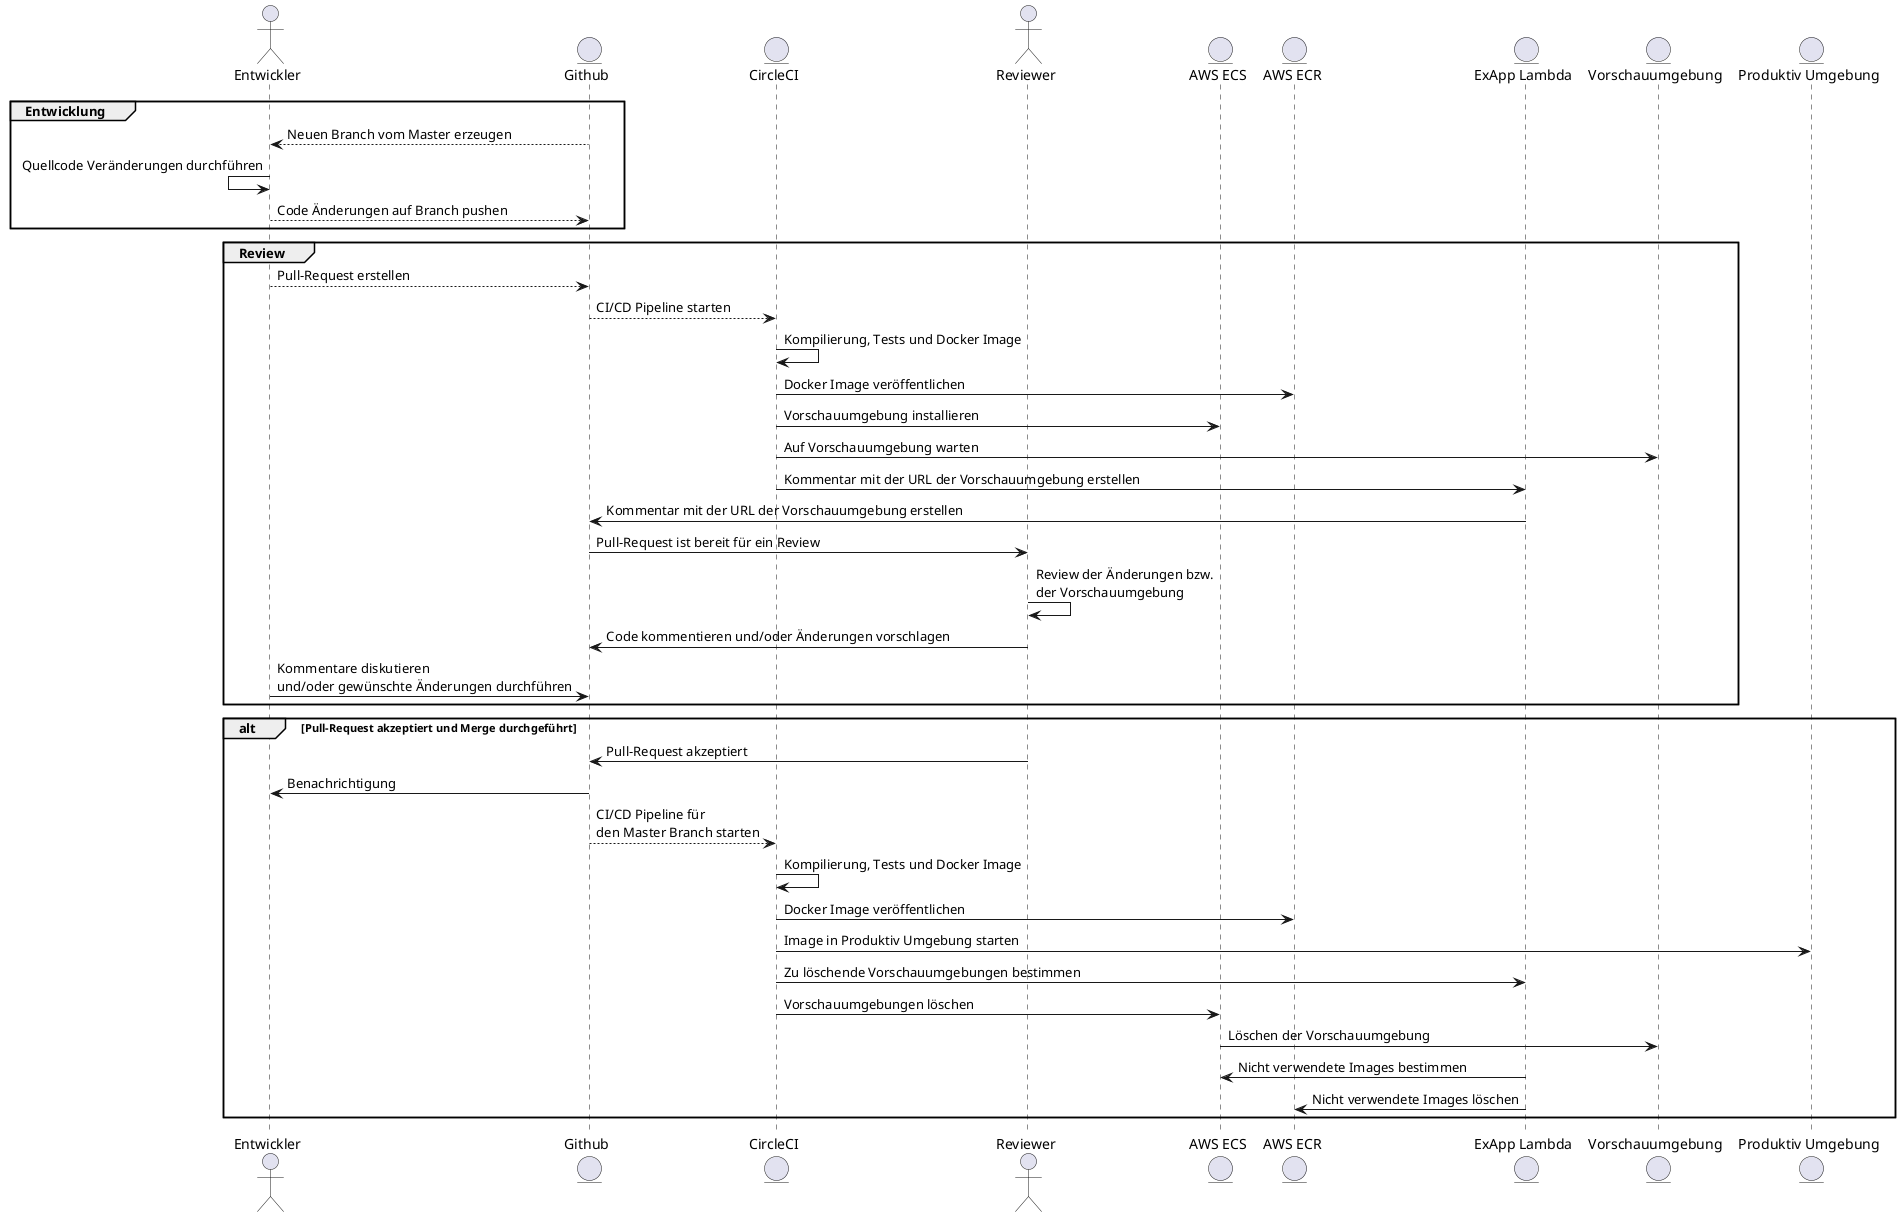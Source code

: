 @startuml

actor "Entwickler" as D
entity "Github" as GH

entity "CircleCI" as CI
actor "Reviewer" as R
entity "AWS ECS" as ECS
entity "AWS ECR" as ECR
entity "ExApp Lambda" as LMB
entity "Vorschauumgebung" as PRV_APP
entity "Produktiv Umgebung" as PROD_APP

group Entwicklung
    D <-- GH: Neuen Branch vom Master erzeugen
    D <- D: Quellcode Veränderungen durchführen
    D --> GH: Code Änderungen auf Branch pushen
end

group Review
    D --> GH: Pull-Request erstellen
    GH --> CI: CI/CD Pipeline starten
    CI -> CI: Kompilierung, Tests und Docker Image
    CI -> ECR: Docker Image veröffentlichen
    CI -> ECS: Vorschauumgebung installieren
    CI -> PRV_APP: Auf Vorschauumgebung warten
    CI -> LMB: Kommentar mit der URL der Vorschauumgebung erstellen
    LMB -> GH: Kommentar mit der URL der Vorschauumgebung erstellen
    GH -> R: Pull-Request ist bereit für ein Review
    R -> R: Review der Änderungen bzw.\nder Vorschauumgebung
    R -> GH: Code kommentieren und/oder Änderungen vorschlagen
    D -> GH: Kommentare diskutieren \nund/oder gewünschte Änderungen durchführen
end

alt Pull-Request akzeptiert und Merge durchgeführt
    R -> GH : Pull-Request akzeptiert
    GH -> D : Benachrichtigung
    GH --> CI: CI/CD Pipeline für \nden Master Branch starten
    CI -> CI: Kompilierung, Tests und Docker Image
    CI -> ECR: Docker Image veröffentlichen
    CI -> PROD_APP: Image in Produktiv Umgebung starten
    CI -> LMB: Zu löschende Vorschauumgebungen bestimmen
    CI -> ECS: Vorschauumgebungen löschen
    ECS -> PRV_APP: Löschen der Vorschauumgebung
    LMB -> ECS: Nicht verwendete Images bestimmen
    LMB -> ECR: Nicht verwendete Images löschen
end
@enduml